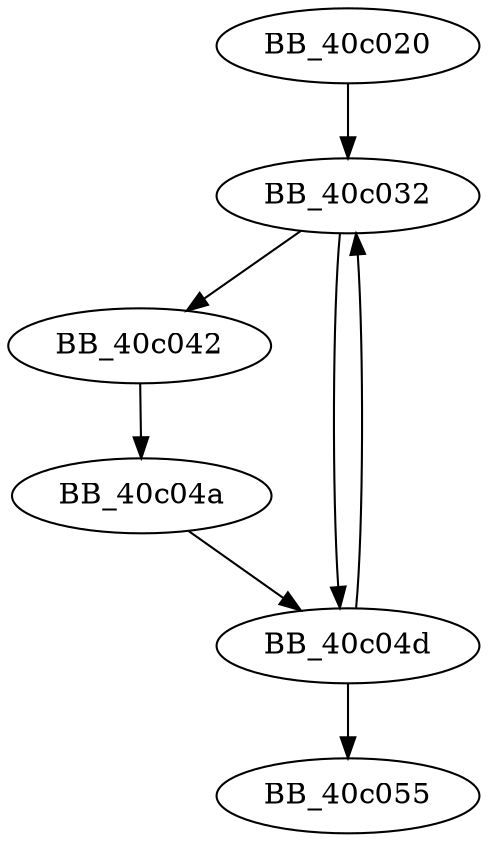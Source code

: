 DiGraph sub_40C020{
BB_40c020->BB_40c032
BB_40c032->BB_40c042
BB_40c032->BB_40c04d
BB_40c042->BB_40c04a
BB_40c04a->BB_40c04d
BB_40c04d->BB_40c032
BB_40c04d->BB_40c055
}
